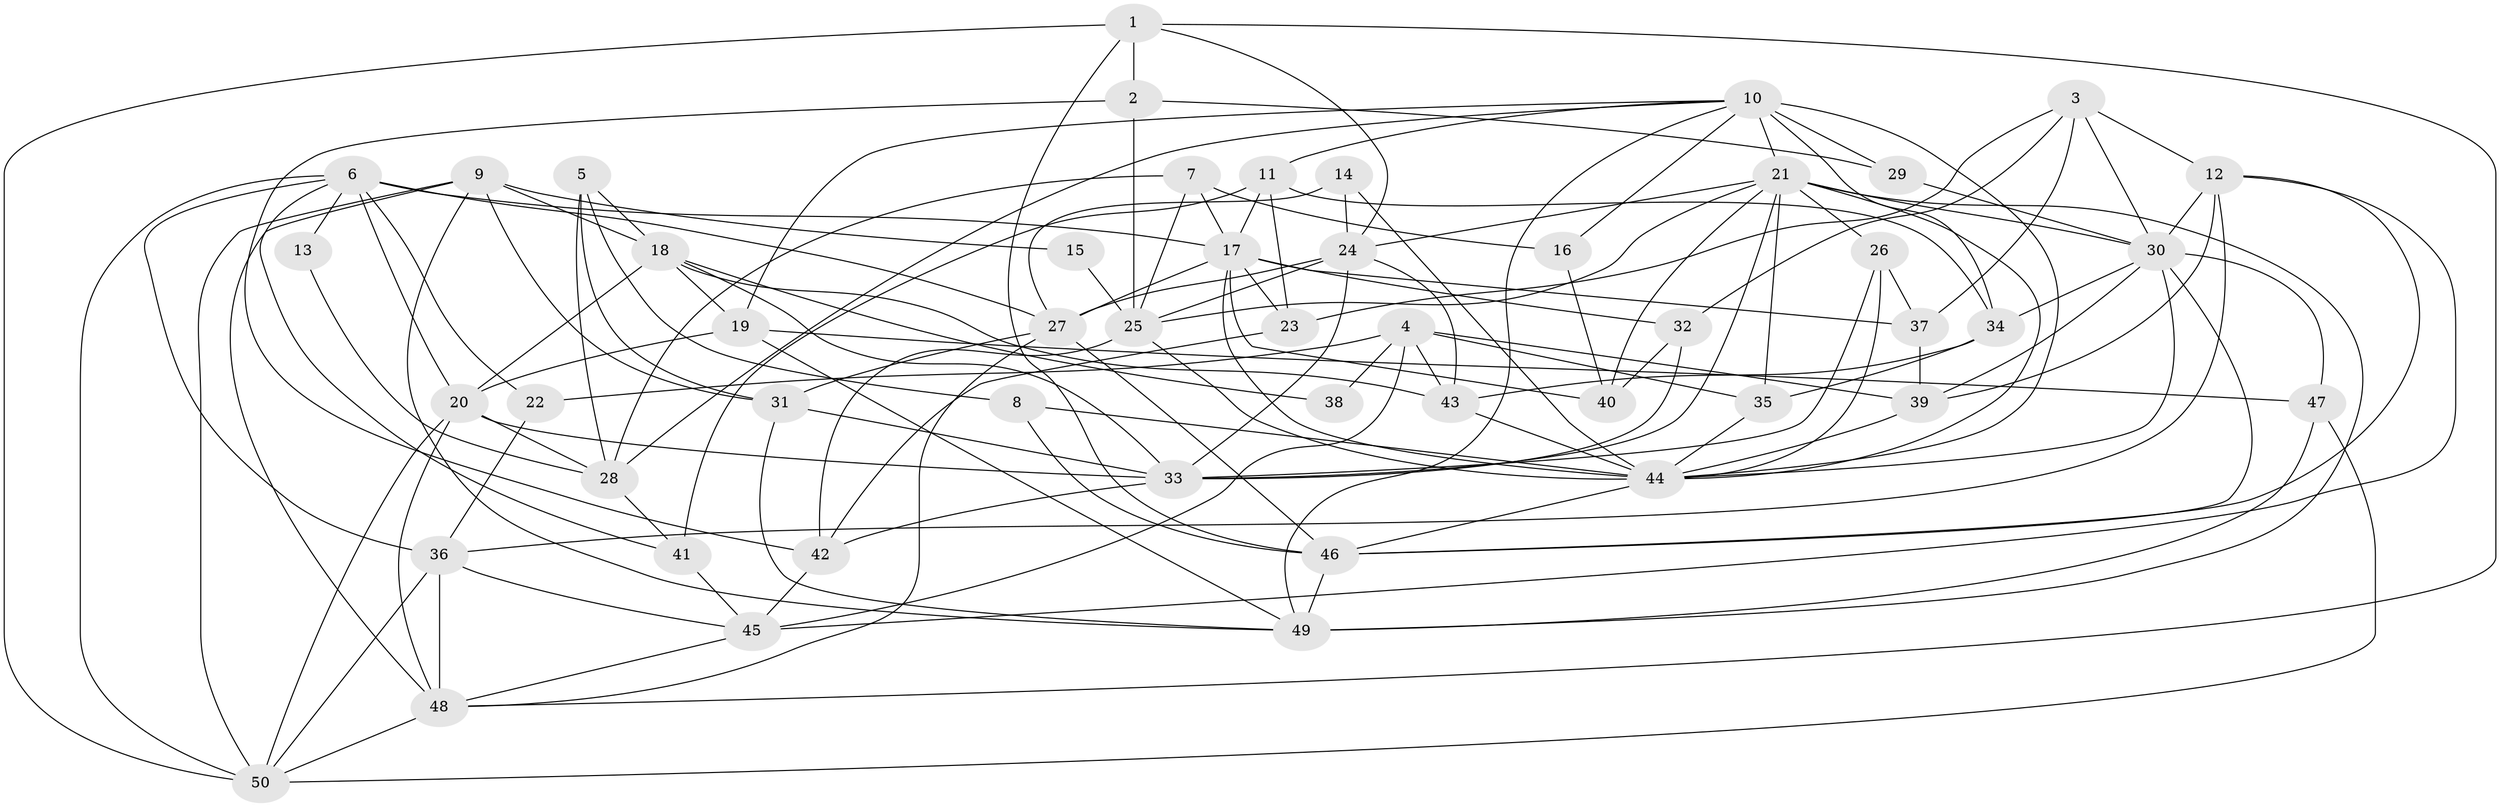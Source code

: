// original degree distribution, {4: 0.24, 2: 0.11, 5: 0.18, 3: 0.33, 6: 0.08, 8: 0.01, 7: 0.04, 9: 0.01}
// Generated by graph-tools (version 1.1) at 2025/02/03/09/25 03:02:12]
// undirected, 50 vertices, 137 edges
graph export_dot {
graph [start="1"]
  node [color=gray90,style=filled];
  1;
  2;
  3;
  4;
  5;
  6;
  7;
  8;
  9;
  10;
  11;
  12;
  13;
  14;
  15;
  16;
  17;
  18;
  19;
  20;
  21;
  22;
  23;
  24;
  25;
  26;
  27;
  28;
  29;
  30;
  31;
  32;
  33;
  34;
  35;
  36;
  37;
  38;
  39;
  40;
  41;
  42;
  43;
  44;
  45;
  46;
  47;
  48;
  49;
  50;
  1 -- 2 [weight=1.0];
  1 -- 24 [weight=1.0];
  1 -- 46 [weight=1.0];
  1 -- 48 [weight=1.0];
  1 -- 50 [weight=1.0];
  2 -- 25 [weight=1.0];
  2 -- 29 [weight=1.0];
  2 -- 42 [weight=1.0];
  3 -- 12 [weight=1.0];
  3 -- 23 [weight=1.0];
  3 -- 30 [weight=1.0];
  3 -- 32 [weight=1.0];
  3 -- 37 [weight=1.0];
  4 -- 22 [weight=1.0];
  4 -- 35 [weight=1.0];
  4 -- 38 [weight=1.0];
  4 -- 39 [weight=1.0];
  4 -- 43 [weight=1.0];
  4 -- 45 [weight=1.0];
  5 -- 8 [weight=1.0];
  5 -- 18 [weight=1.0];
  5 -- 28 [weight=1.0];
  5 -- 31 [weight=1.0];
  6 -- 13 [weight=1.0];
  6 -- 17 [weight=1.0];
  6 -- 20 [weight=1.0];
  6 -- 22 [weight=1.0];
  6 -- 27 [weight=1.0];
  6 -- 36 [weight=1.0];
  6 -- 41 [weight=1.0];
  6 -- 50 [weight=1.0];
  7 -- 16 [weight=1.0];
  7 -- 17 [weight=1.0];
  7 -- 25 [weight=1.0];
  7 -- 28 [weight=1.0];
  8 -- 44 [weight=2.0];
  8 -- 46 [weight=2.0];
  9 -- 15 [weight=1.0];
  9 -- 18 [weight=1.0];
  9 -- 31 [weight=1.0];
  9 -- 48 [weight=1.0];
  9 -- 49 [weight=1.0];
  9 -- 50 [weight=1.0];
  10 -- 11 [weight=1.0];
  10 -- 16 [weight=1.0];
  10 -- 19 [weight=1.0];
  10 -- 21 [weight=1.0];
  10 -- 28 [weight=1.0];
  10 -- 29 [weight=1.0];
  10 -- 34 [weight=1.0];
  10 -- 44 [weight=2.0];
  10 -- 49 [weight=1.0];
  11 -- 17 [weight=1.0];
  11 -- 23 [weight=1.0];
  11 -- 34 [weight=1.0];
  11 -- 41 [weight=2.0];
  12 -- 30 [weight=1.0];
  12 -- 36 [weight=1.0];
  12 -- 39 [weight=1.0];
  12 -- 45 [weight=1.0];
  12 -- 46 [weight=1.0];
  13 -- 28 [weight=1.0];
  14 -- 24 [weight=1.0];
  14 -- 27 [weight=1.0];
  14 -- 44 [weight=1.0];
  15 -- 25 [weight=1.0];
  16 -- 40 [weight=1.0];
  17 -- 23 [weight=1.0];
  17 -- 27 [weight=1.0];
  17 -- 32 [weight=1.0];
  17 -- 37 [weight=1.0];
  17 -- 40 [weight=1.0];
  17 -- 44 [weight=1.0];
  18 -- 19 [weight=1.0];
  18 -- 20 [weight=1.0];
  18 -- 33 [weight=1.0];
  18 -- 38 [weight=1.0];
  18 -- 43 [weight=1.0];
  19 -- 20 [weight=1.0];
  19 -- 47 [weight=1.0];
  19 -- 49 [weight=1.0];
  20 -- 28 [weight=1.0];
  20 -- 33 [weight=1.0];
  20 -- 48 [weight=1.0];
  20 -- 50 [weight=1.0];
  21 -- 24 [weight=1.0];
  21 -- 25 [weight=1.0];
  21 -- 26 [weight=2.0];
  21 -- 30 [weight=1.0];
  21 -- 33 [weight=1.0];
  21 -- 35 [weight=1.0];
  21 -- 40 [weight=1.0];
  21 -- 44 [weight=1.0];
  21 -- 49 [weight=1.0];
  22 -- 36 [weight=1.0];
  23 -- 42 [weight=1.0];
  24 -- 25 [weight=1.0];
  24 -- 27 [weight=1.0];
  24 -- 33 [weight=1.0];
  24 -- 43 [weight=1.0];
  25 -- 42 [weight=1.0];
  25 -- 44 [weight=1.0];
  26 -- 33 [weight=1.0];
  26 -- 37 [weight=1.0];
  26 -- 44 [weight=1.0];
  27 -- 31 [weight=1.0];
  27 -- 46 [weight=1.0];
  27 -- 48 [weight=1.0];
  28 -- 41 [weight=1.0];
  29 -- 30 [weight=2.0];
  30 -- 34 [weight=1.0];
  30 -- 39 [weight=1.0];
  30 -- 44 [weight=1.0];
  30 -- 46 [weight=1.0];
  30 -- 47 [weight=2.0];
  31 -- 33 [weight=1.0];
  31 -- 49 [weight=1.0];
  32 -- 33 [weight=1.0];
  32 -- 40 [weight=1.0];
  33 -- 42 [weight=1.0];
  34 -- 35 [weight=1.0];
  34 -- 43 [weight=1.0];
  35 -- 44 [weight=1.0];
  36 -- 45 [weight=1.0];
  36 -- 48 [weight=1.0];
  36 -- 50 [weight=1.0];
  37 -- 39 [weight=1.0];
  39 -- 44 [weight=1.0];
  41 -- 45 [weight=1.0];
  42 -- 45 [weight=1.0];
  43 -- 44 [weight=1.0];
  44 -- 46 [weight=1.0];
  45 -- 48 [weight=1.0];
  46 -- 49 [weight=2.0];
  47 -- 49 [weight=1.0];
  47 -- 50 [weight=1.0];
  48 -- 50 [weight=1.0];
}
